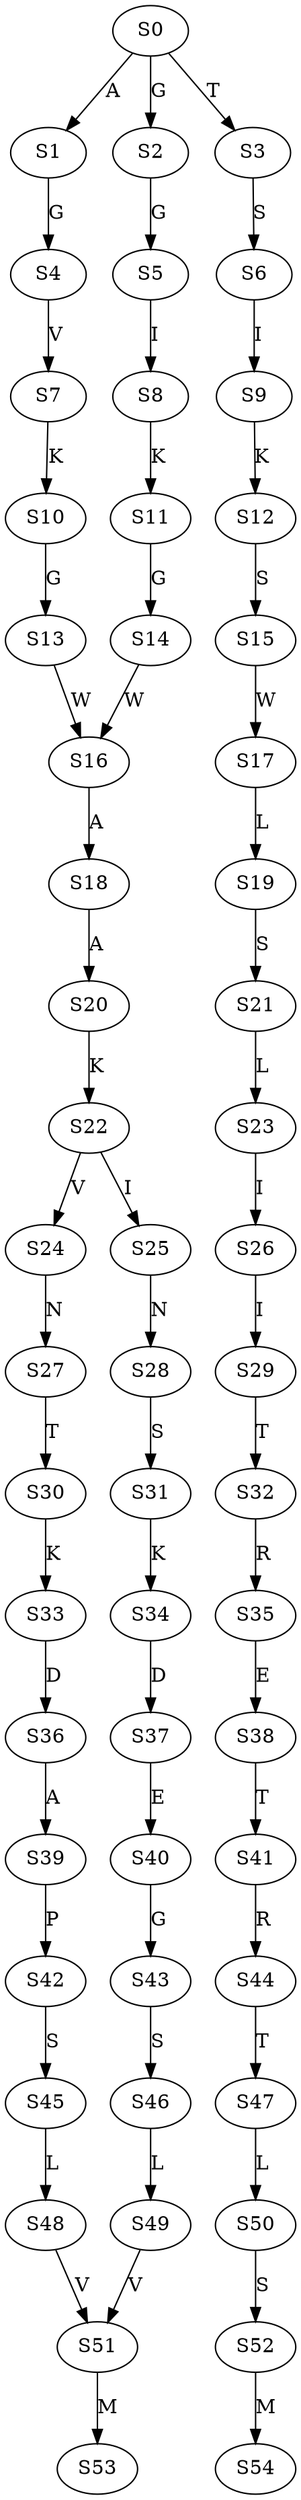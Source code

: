 strict digraph  {
	S0 -> S1 [ label = A ];
	S0 -> S2 [ label = G ];
	S0 -> S3 [ label = T ];
	S1 -> S4 [ label = G ];
	S2 -> S5 [ label = G ];
	S3 -> S6 [ label = S ];
	S4 -> S7 [ label = V ];
	S5 -> S8 [ label = I ];
	S6 -> S9 [ label = I ];
	S7 -> S10 [ label = K ];
	S8 -> S11 [ label = K ];
	S9 -> S12 [ label = K ];
	S10 -> S13 [ label = G ];
	S11 -> S14 [ label = G ];
	S12 -> S15 [ label = S ];
	S13 -> S16 [ label = W ];
	S14 -> S16 [ label = W ];
	S15 -> S17 [ label = W ];
	S16 -> S18 [ label = A ];
	S17 -> S19 [ label = L ];
	S18 -> S20 [ label = A ];
	S19 -> S21 [ label = S ];
	S20 -> S22 [ label = K ];
	S21 -> S23 [ label = L ];
	S22 -> S24 [ label = V ];
	S22 -> S25 [ label = I ];
	S23 -> S26 [ label = I ];
	S24 -> S27 [ label = N ];
	S25 -> S28 [ label = N ];
	S26 -> S29 [ label = I ];
	S27 -> S30 [ label = T ];
	S28 -> S31 [ label = S ];
	S29 -> S32 [ label = T ];
	S30 -> S33 [ label = K ];
	S31 -> S34 [ label = K ];
	S32 -> S35 [ label = R ];
	S33 -> S36 [ label = D ];
	S34 -> S37 [ label = D ];
	S35 -> S38 [ label = E ];
	S36 -> S39 [ label = A ];
	S37 -> S40 [ label = E ];
	S38 -> S41 [ label = T ];
	S39 -> S42 [ label = P ];
	S40 -> S43 [ label = G ];
	S41 -> S44 [ label = R ];
	S42 -> S45 [ label = S ];
	S43 -> S46 [ label = S ];
	S44 -> S47 [ label = T ];
	S45 -> S48 [ label = L ];
	S46 -> S49 [ label = L ];
	S47 -> S50 [ label = L ];
	S48 -> S51 [ label = V ];
	S49 -> S51 [ label = V ];
	S50 -> S52 [ label = S ];
	S51 -> S53 [ label = M ];
	S52 -> S54 [ label = M ];
}
